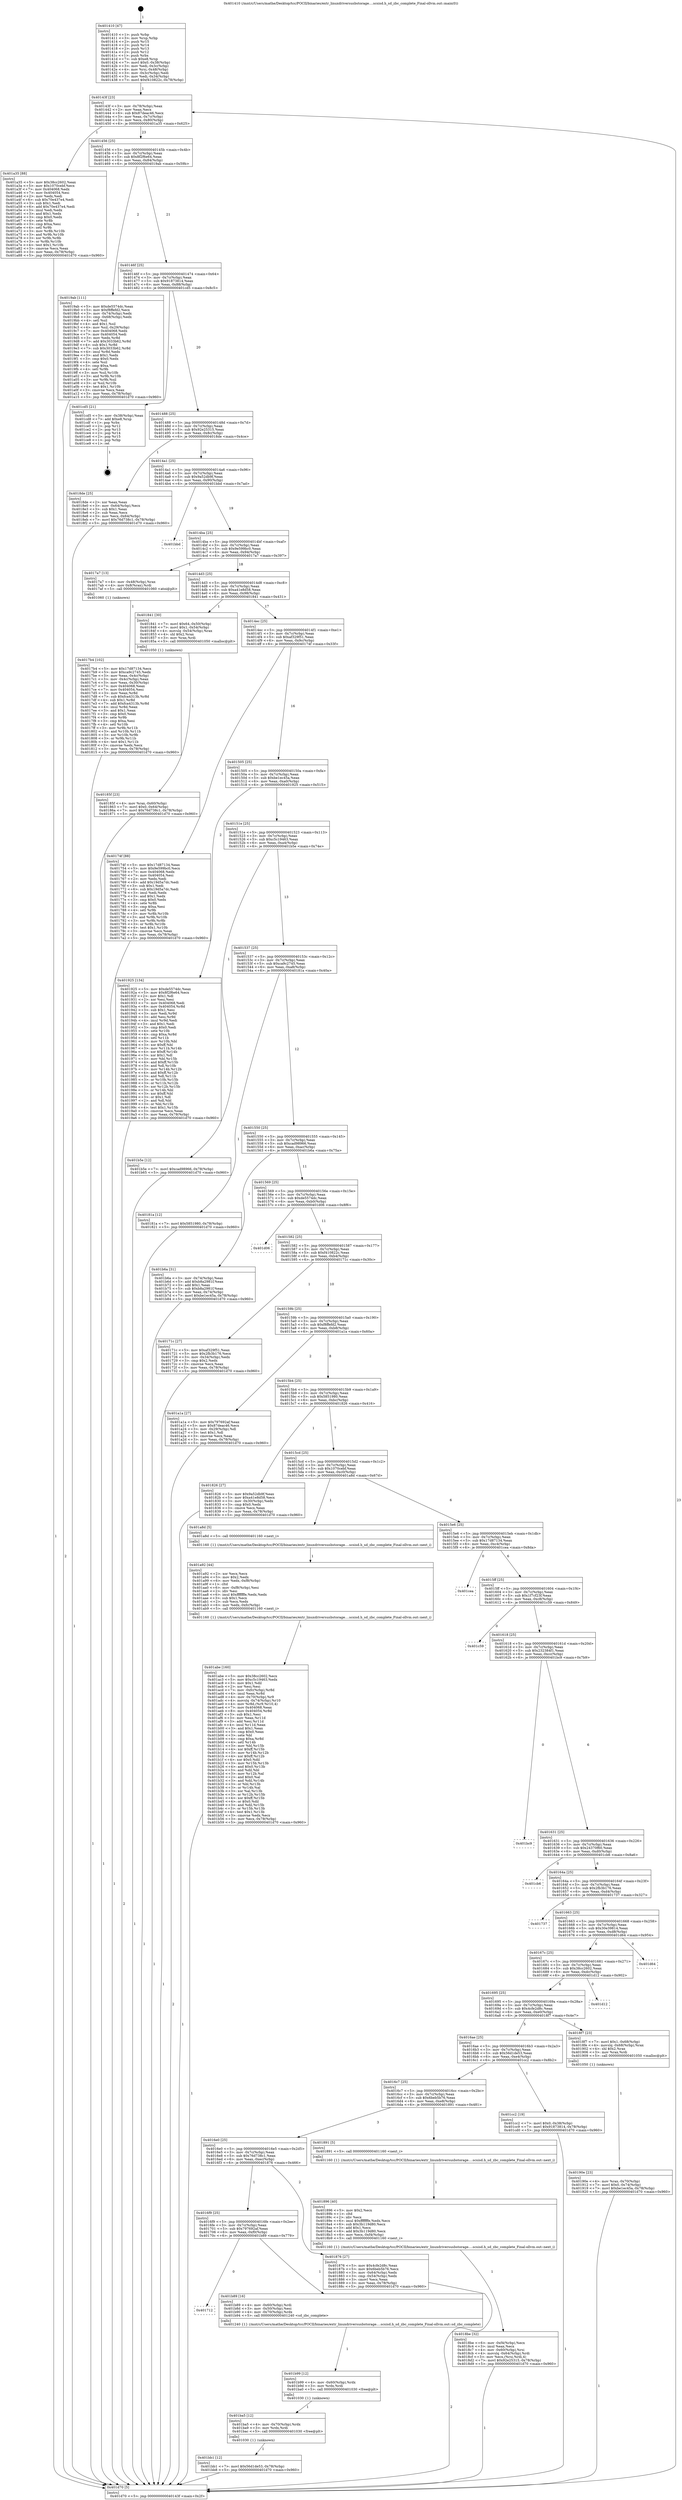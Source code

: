 digraph "0x401410" {
  label = "0x401410 (/mnt/c/Users/mathe/Desktop/tcc/POCII/binaries/extr_linuxdriversusbstorage....scsisd.h_sd_zbc_complete_Final-ollvm.out::main(0))"
  labelloc = "t"
  node[shape=record]

  Entry [label="",width=0.3,height=0.3,shape=circle,fillcolor=black,style=filled]
  "0x40143f" [label="{
     0x40143f [23]\l
     | [instrs]\l
     &nbsp;&nbsp;0x40143f \<+3\>: mov -0x78(%rbp),%eax\l
     &nbsp;&nbsp;0x401442 \<+2\>: mov %eax,%ecx\l
     &nbsp;&nbsp;0x401444 \<+6\>: sub $0x87deac46,%ecx\l
     &nbsp;&nbsp;0x40144a \<+3\>: mov %eax,-0x7c(%rbp)\l
     &nbsp;&nbsp;0x40144d \<+3\>: mov %ecx,-0x80(%rbp)\l
     &nbsp;&nbsp;0x401450 \<+6\>: je 0000000000401a35 \<main+0x625\>\l
  }"]
  "0x401a35" [label="{
     0x401a35 [88]\l
     | [instrs]\l
     &nbsp;&nbsp;0x401a35 \<+5\>: mov $0x38cc2602,%eax\l
     &nbsp;&nbsp;0x401a3a \<+5\>: mov $0x1070cebf,%ecx\l
     &nbsp;&nbsp;0x401a3f \<+7\>: mov 0x404068,%edx\l
     &nbsp;&nbsp;0x401a46 \<+7\>: mov 0x404054,%esi\l
     &nbsp;&nbsp;0x401a4d \<+2\>: mov %edx,%edi\l
     &nbsp;&nbsp;0x401a4f \<+6\>: sub $0x70e437e4,%edi\l
     &nbsp;&nbsp;0x401a55 \<+3\>: sub $0x1,%edi\l
     &nbsp;&nbsp;0x401a58 \<+6\>: add $0x70e437e4,%edi\l
     &nbsp;&nbsp;0x401a5e \<+3\>: imul %edi,%edx\l
     &nbsp;&nbsp;0x401a61 \<+3\>: and $0x1,%edx\l
     &nbsp;&nbsp;0x401a64 \<+3\>: cmp $0x0,%edx\l
     &nbsp;&nbsp;0x401a67 \<+4\>: sete %r8b\l
     &nbsp;&nbsp;0x401a6b \<+3\>: cmp $0xa,%esi\l
     &nbsp;&nbsp;0x401a6e \<+4\>: setl %r9b\l
     &nbsp;&nbsp;0x401a72 \<+3\>: mov %r8b,%r10b\l
     &nbsp;&nbsp;0x401a75 \<+3\>: and %r9b,%r10b\l
     &nbsp;&nbsp;0x401a78 \<+3\>: xor %r9b,%r8b\l
     &nbsp;&nbsp;0x401a7b \<+3\>: or %r8b,%r10b\l
     &nbsp;&nbsp;0x401a7e \<+4\>: test $0x1,%r10b\l
     &nbsp;&nbsp;0x401a82 \<+3\>: cmovne %ecx,%eax\l
     &nbsp;&nbsp;0x401a85 \<+3\>: mov %eax,-0x78(%rbp)\l
     &nbsp;&nbsp;0x401a88 \<+5\>: jmp 0000000000401d70 \<main+0x960\>\l
  }"]
  "0x401456" [label="{
     0x401456 [25]\l
     | [instrs]\l
     &nbsp;&nbsp;0x401456 \<+5\>: jmp 000000000040145b \<main+0x4b\>\l
     &nbsp;&nbsp;0x40145b \<+3\>: mov -0x7c(%rbp),%eax\l
     &nbsp;&nbsp;0x40145e \<+5\>: sub $0x8f2f6e64,%eax\l
     &nbsp;&nbsp;0x401463 \<+6\>: mov %eax,-0x84(%rbp)\l
     &nbsp;&nbsp;0x401469 \<+6\>: je 00000000004019ab \<main+0x59b\>\l
  }"]
  Exit [label="",width=0.3,height=0.3,shape=circle,fillcolor=black,style=filled,peripheries=2]
  "0x4019ab" [label="{
     0x4019ab [111]\l
     | [instrs]\l
     &nbsp;&nbsp;0x4019ab \<+5\>: mov $0xde5574dc,%eax\l
     &nbsp;&nbsp;0x4019b0 \<+5\>: mov $0xf8ffefd2,%ecx\l
     &nbsp;&nbsp;0x4019b5 \<+3\>: mov -0x74(%rbp),%edx\l
     &nbsp;&nbsp;0x4019b8 \<+3\>: cmp -0x68(%rbp),%edx\l
     &nbsp;&nbsp;0x4019bb \<+4\>: setl %sil\l
     &nbsp;&nbsp;0x4019bf \<+4\>: and $0x1,%sil\l
     &nbsp;&nbsp;0x4019c3 \<+4\>: mov %sil,-0x29(%rbp)\l
     &nbsp;&nbsp;0x4019c7 \<+7\>: mov 0x404068,%edx\l
     &nbsp;&nbsp;0x4019ce \<+7\>: mov 0x404054,%edi\l
     &nbsp;&nbsp;0x4019d5 \<+3\>: mov %edx,%r8d\l
     &nbsp;&nbsp;0x4019d8 \<+7\>: add $0x3033b62,%r8d\l
     &nbsp;&nbsp;0x4019df \<+4\>: sub $0x1,%r8d\l
     &nbsp;&nbsp;0x4019e3 \<+7\>: sub $0x3033b62,%r8d\l
     &nbsp;&nbsp;0x4019ea \<+4\>: imul %r8d,%edx\l
     &nbsp;&nbsp;0x4019ee \<+3\>: and $0x1,%edx\l
     &nbsp;&nbsp;0x4019f1 \<+3\>: cmp $0x0,%edx\l
     &nbsp;&nbsp;0x4019f4 \<+4\>: sete %sil\l
     &nbsp;&nbsp;0x4019f8 \<+3\>: cmp $0xa,%edi\l
     &nbsp;&nbsp;0x4019fb \<+4\>: setl %r9b\l
     &nbsp;&nbsp;0x4019ff \<+3\>: mov %sil,%r10b\l
     &nbsp;&nbsp;0x401a02 \<+3\>: and %r9b,%r10b\l
     &nbsp;&nbsp;0x401a05 \<+3\>: xor %r9b,%sil\l
     &nbsp;&nbsp;0x401a08 \<+3\>: or %sil,%r10b\l
     &nbsp;&nbsp;0x401a0b \<+4\>: test $0x1,%r10b\l
     &nbsp;&nbsp;0x401a0f \<+3\>: cmovne %ecx,%eax\l
     &nbsp;&nbsp;0x401a12 \<+3\>: mov %eax,-0x78(%rbp)\l
     &nbsp;&nbsp;0x401a15 \<+5\>: jmp 0000000000401d70 \<main+0x960\>\l
  }"]
  "0x40146f" [label="{
     0x40146f [25]\l
     | [instrs]\l
     &nbsp;&nbsp;0x40146f \<+5\>: jmp 0000000000401474 \<main+0x64\>\l
     &nbsp;&nbsp;0x401474 \<+3\>: mov -0x7c(%rbp),%eax\l
     &nbsp;&nbsp;0x401477 \<+5\>: sub $0x91873814,%eax\l
     &nbsp;&nbsp;0x40147c \<+6\>: mov %eax,-0x88(%rbp)\l
     &nbsp;&nbsp;0x401482 \<+6\>: je 0000000000401cd5 \<main+0x8c5\>\l
  }"]
  "0x401bb1" [label="{
     0x401bb1 [12]\l
     | [instrs]\l
     &nbsp;&nbsp;0x401bb1 \<+7\>: movl $0x56d1de53,-0x78(%rbp)\l
     &nbsp;&nbsp;0x401bb8 \<+5\>: jmp 0000000000401d70 \<main+0x960\>\l
  }"]
  "0x401cd5" [label="{
     0x401cd5 [21]\l
     | [instrs]\l
     &nbsp;&nbsp;0x401cd5 \<+3\>: mov -0x38(%rbp),%eax\l
     &nbsp;&nbsp;0x401cd8 \<+7\>: add $0xe8,%rsp\l
     &nbsp;&nbsp;0x401cdf \<+1\>: pop %rbx\l
     &nbsp;&nbsp;0x401ce0 \<+2\>: pop %r12\l
     &nbsp;&nbsp;0x401ce2 \<+2\>: pop %r13\l
     &nbsp;&nbsp;0x401ce4 \<+2\>: pop %r14\l
     &nbsp;&nbsp;0x401ce6 \<+2\>: pop %r15\l
     &nbsp;&nbsp;0x401ce8 \<+1\>: pop %rbp\l
     &nbsp;&nbsp;0x401ce9 \<+1\>: ret\l
  }"]
  "0x401488" [label="{
     0x401488 [25]\l
     | [instrs]\l
     &nbsp;&nbsp;0x401488 \<+5\>: jmp 000000000040148d \<main+0x7d\>\l
     &nbsp;&nbsp;0x40148d \<+3\>: mov -0x7c(%rbp),%eax\l
     &nbsp;&nbsp;0x401490 \<+5\>: sub $0x92e25315,%eax\l
     &nbsp;&nbsp;0x401495 \<+6\>: mov %eax,-0x8c(%rbp)\l
     &nbsp;&nbsp;0x40149b \<+6\>: je 00000000004018de \<main+0x4ce\>\l
  }"]
  "0x401ba5" [label="{
     0x401ba5 [12]\l
     | [instrs]\l
     &nbsp;&nbsp;0x401ba5 \<+4\>: mov -0x70(%rbp),%rdx\l
     &nbsp;&nbsp;0x401ba9 \<+3\>: mov %rdx,%rdi\l
     &nbsp;&nbsp;0x401bac \<+5\>: call 0000000000401030 \<free@plt\>\l
     | [calls]\l
     &nbsp;&nbsp;0x401030 \{1\} (unknown)\l
  }"]
  "0x4018de" [label="{
     0x4018de [25]\l
     | [instrs]\l
     &nbsp;&nbsp;0x4018de \<+2\>: xor %eax,%eax\l
     &nbsp;&nbsp;0x4018e0 \<+3\>: mov -0x64(%rbp),%ecx\l
     &nbsp;&nbsp;0x4018e3 \<+3\>: sub $0x1,%eax\l
     &nbsp;&nbsp;0x4018e6 \<+2\>: sub %eax,%ecx\l
     &nbsp;&nbsp;0x4018e8 \<+3\>: mov %ecx,-0x64(%rbp)\l
     &nbsp;&nbsp;0x4018eb \<+7\>: movl $0x76d738c1,-0x78(%rbp)\l
     &nbsp;&nbsp;0x4018f2 \<+5\>: jmp 0000000000401d70 \<main+0x960\>\l
  }"]
  "0x4014a1" [label="{
     0x4014a1 [25]\l
     | [instrs]\l
     &nbsp;&nbsp;0x4014a1 \<+5\>: jmp 00000000004014a6 \<main+0x96\>\l
     &nbsp;&nbsp;0x4014a6 \<+3\>: mov -0x7c(%rbp),%eax\l
     &nbsp;&nbsp;0x4014a9 \<+5\>: sub $0x9a52db9f,%eax\l
     &nbsp;&nbsp;0x4014ae \<+6\>: mov %eax,-0x90(%rbp)\l
     &nbsp;&nbsp;0x4014b4 \<+6\>: je 0000000000401bbd \<main+0x7ad\>\l
  }"]
  "0x401b99" [label="{
     0x401b99 [12]\l
     | [instrs]\l
     &nbsp;&nbsp;0x401b99 \<+4\>: mov -0x60(%rbp),%rdx\l
     &nbsp;&nbsp;0x401b9d \<+3\>: mov %rdx,%rdi\l
     &nbsp;&nbsp;0x401ba0 \<+5\>: call 0000000000401030 \<free@plt\>\l
     | [calls]\l
     &nbsp;&nbsp;0x401030 \{1\} (unknown)\l
  }"]
  "0x401bbd" [label="{
     0x401bbd\l
  }", style=dashed]
  "0x4014ba" [label="{
     0x4014ba [25]\l
     | [instrs]\l
     &nbsp;&nbsp;0x4014ba \<+5\>: jmp 00000000004014bf \<main+0xaf\>\l
     &nbsp;&nbsp;0x4014bf \<+3\>: mov -0x7c(%rbp),%eax\l
     &nbsp;&nbsp;0x4014c2 \<+5\>: sub $0x9e599bc0,%eax\l
     &nbsp;&nbsp;0x4014c7 \<+6\>: mov %eax,-0x94(%rbp)\l
     &nbsp;&nbsp;0x4014cd \<+6\>: je 00000000004017a7 \<main+0x397\>\l
  }"]
  "0x401712" [label="{
     0x401712\l
  }", style=dashed]
  "0x4017a7" [label="{
     0x4017a7 [13]\l
     | [instrs]\l
     &nbsp;&nbsp;0x4017a7 \<+4\>: mov -0x48(%rbp),%rax\l
     &nbsp;&nbsp;0x4017ab \<+4\>: mov 0x8(%rax),%rdi\l
     &nbsp;&nbsp;0x4017af \<+5\>: call 0000000000401060 \<atoi@plt\>\l
     | [calls]\l
     &nbsp;&nbsp;0x401060 \{1\} (unknown)\l
  }"]
  "0x4014d3" [label="{
     0x4014d3 [25]\l
     | [instrs]\l
     &nbsp;&nbsp;0x4014d3 \<+5\>: jmp 00000000004014d8 \<main+0xc8\>\l
     &nbsp;&nbsp;0x4014d8 \<+3\>: mov -0x7c(%rbp),%eax\l
     &nbsp;&nbsp;0x4014db \<+5\>: sub $0xa41e8d58,%eax\l
     &nbsp;&nbsp;0x4014e0 \<+6\>: mov %eax,-0x98(%rbp)\l
     &nbsp;&nbsp;0x4014e6 \<+6\>: je 0000000000401841 \<main+0x431\>\l
  }"]
  "0x401b89" [label="{
     0x401b89 [16]\l
     | [instrs]\l
     &nbsp;&nbsp;0x401b89 \<+4\>: mov -0x60(%rbp),%rdi\l
     &nbsp;&nbsp;0x401b8d \<+3\>: mov -0x50(%rbp),%esi\l
     &nbsp;&nbsp;0x401b90 \<+4\>: mov -0x70(%rbp),%rdx\l
     &nbsp;&nbsp;0x401b94 \<+5\>: call 0000000000401240 \<sd_zbc_complete\>\l
     | [calls]\l
     &nbsp;&nbsp;0x401240 \{1\} (/mnt/c/Users/mathe/Desktop/tcc/POCII/binaries/extr_linuxdriversusbstorage....scsisd.h_sd_zbc_complete_Final-ollvm.out::sd_zbc_complete)\l
  }"]
  "0x401841" [label="{
     0x401841 [30]\l
     | [instrs]\l
     &nbsp;&nbsp;0x401841 \<+7\>: movl $0x64,-0x50(%rbp)\l
     &nbsp;&nbsp;0x401848 \<+7\>: movl $0x1,-0x54(%rbp)\l
     &nbsp;&nbsp;0x40184f \<+4\>: movslq -0x54(%rbp),%rax\l
     &nbsp;&nbsp;0x401853 \<+4\>: shl $0x2,%rax\l
     &nbsp;&nbsp;0x401857 \<+3\>: mov %rax,%rdi\l
     &nbsp;&nbsp;0x40185a \<+5\>: call 0000000000401050 \<malloc@plt\>\l
     | [calls]\l
     &nbsp;&nbsp;0x401050 \{1\} (unknown)\l
  }"]
  "0x4014ec" [label="{
     0x4014ec [25]\l
     | [instrs]\l
     &nbsp;&nbsp;0x4014ec \<+5\>: jmp 00000000004014f1 \<main+0xe1\>\l
     &nbsp;&nbsp;0x4014f1 \<+3\>: mov -0x7c(%rbp),%eax\l
     &nbsp;&nbsp;0x4014f4 \<+5\>: sub $0xaf329f51,%eax\l
     &nbsp;&nbsp;0x4014f9 \<+6\>: mov %eax,-0x9c(%rbp)\l
     &nbsp;&nbsp;0x4014ff \<+6\>: je 000000000040174f \<main+0x33f\>\l
  }"]
  "0x401abe" [label="{
     0x401abe [160]\l
     | [instrs]\l
     &nbsp;&nbsp;0x401abe \<+5\>: mov $0x38cc2602,%ecx\l
     &nbsp;&nbsp;0x401ac3 \<+5\>: mov $0xc5c19463,%edx\l
     &nbsp;&nbsp;0x401ac8 \<+3\>: mov $0x1,%dil\l
     &nbsp;&nbsp;0x401acb \<+2\>: xor %esi,%esi\l
     &nbsp;&nbsp;0x401acd \<+7\>: mov -0xfc(%rbp),%r8d\l
     &nbsp;&nbsp;0x401ad4 \<+4\>: imul %eax,%r8d\l
     &nbsp;&nbsp;0x401ad8 \<+4\>: mov -0x70(%rbp),%r9\l
     &nbsp;&nbsp;0x401adc \<+4\>: movslq -0x74(%rbp),%r10\l
     &nbsp;&nbsp;0x401ae0 \<+4\>: mov %r8d,(%r9,%r10,4)\l
     &nbsp;&nbsp;0x401ae4 \<+7\>: mov 0x404068,%eax\l
     &nbsp;&nbsp;0x401aeb \<+8\>: mov 0x404054,%r8d\l
     &nbsp;&nbsp;0x401af3 \<+3\>: sub $0x1,%esi\l
     &nbsp;&nbsp;0x401af6 \<+3\>: mov %eax,%r11d\l
     &nbsp;&nbsp;0x401af9 \<+3\>: add %esi,%r11d\l
     &nbsp;&nbsp;0x401afc \<+4\>: imul %r11d,%eax\l
     &nbsp;&nbsp;0x401b00 \<+3\>: and $0x1,%eax\l
     &nbsp;&nbsp;0x401b03 \<+3\>: cmp $0x0,%eax\l
     &nbsp;&nbsp;0x401b06 \<+3\>: sete %bl\l
     &nbsp;&nbsp;0x401b09 \<+4\>: cmp $0xa,%r8d\l
     &nbsp;&nbsp;0x401b0d \<+4\>: setl %r14b\l
     &nbsp;&nbsp;0x401b11 \<+3\>: mov %bl,%r15b\l
     &nbsp;&nbsp;0x401b14 \<+4\>: xor $0xff,%r15b\l
     &nbsp;&nbsp;0x401b18 \<+3\>: mov %r14b,%r12b\l
     &nbsp;&nbsp;0x401b1b \<+4\>: xor $0xff,%r12b\l
     &nbsp;&nbsp;0x401b1f \<+4\>: xor $0x0,%dil\l
     &nbsp;&nbsp;0x401b23 \<+3\>: mov %r15b,%r13b\l
     &nbsp;&nbsp;0x401b26 \<+4\>: and $0x0,%r13b\l
     &nbsp;&nbsp;0x401b2a \<+3\>: and %dil,%bl\l
     &nbsp;&nbsp;0x401b2d \<+3\>: mov %r12b,%al\l
     &nbsp;&nbsp;0x401b30 \<+2\>: and $0x0,%al\l
     &nbsp;&nbsp;0x401b32 \<+3\>: and %dil,%r14b\l
     &nbsp;&nbsp;0x401b35 \<+3\>: or %bl,%r13b\l
     &nbsp;&nbsp;0x401b38 \<+3\>: or %r14b,%al\l
     &nbsp;&nbsp;0x401b3b \<+3\>: xor %al,%r13b\l
     &nbsp;&nbsp;0x401b3e \<+3\>: or %r12b,%r15b\l
     &nbsp;&nbsp;0x401b41 \<+4\>: xor $0xff,%r15b\l
     &nbsp;&nbsp;0x401b45 \<+4\>: or $0x0,%dil\l
     &nbsp;&nbsp;0x401b49 \<+3\>: and %dil,%r15b\l
     &nbsp;&nbsp;0x401b4c \<+3\>: or %r15b,%r13b\l
     &nbsp;&nbsp;0x401b4f \<+4\>: test $0x1,%r13b\l
     &nbsp;&nbsp;0x401b53 \<+3\>: cmovne %edx,%ecx\l
     &nbsp;&nbsp;0x401b56 \<+3\>: mov %ecx,-0x78(%rbp)\l
     &nbsp;&nbsp;0x401b59 \<+5\>: jmp 0000000000401d70 \<main+0x960\>\l
  }"]
  "0x40174f" [label="{
     0x40174f [88]\l
     | [instrs]\l
     &nbsp;&nbsp;0x40174f \<+5\>: mov $0x17d87134,%eax\l
     &nbsp;&nbsp;0x401754 \<+5\>: mov $0x9e599bc0,%ecx\l
     &nbsp;&nbsp;0x401759 \<+7\>: mov 0x404068,%edx\l
     &nbsp;&nbsp;0x401760 \<+7\>: mov 0x404054,%esi\l
     &nbsp;&nbsp;0x401767 \<+2\>: mov %edx,%edi\l
     &nbsp;&nbsp;0x401769 \<+6\>: add $0x19d5a7dc,%edi\l
     &nbsp;&nbsp;0x40176f \<+3\>: sub $0x1,%edi\l
     &nbsp;&nbsp;0x401772 \<+6\>: sub $0x19d5a7dc,%edi\l
     &nbsp;&nbsp;0x401778 \<+3\>: imul %edi,%edx\l
     &nbsp;&nbsp;0x40177b \<+3\>: and $0x1,%edx\l
     &nbsp;&nbsp;0x40177e \<+3\>: cmp $0x0,%edx\l
     &nbsp;&nbsp;0x401781 \<+4\>: sete %r8b\l
     &nbsp;&nbsp;0x401785 \<+3\>: cmp $0xa,%esi\l
     &nbsp;&nbsp;0x401788 \<+4\>: setl %r9b\l
     &nbsp;&nbsp;0x40178c \<+3\>: mov %r8b,%r10b\l
     &nbsp;&nbsp;0x40178f \<+3\>: and %r9b,%r10b\l
     &nbsp;&nbsp;0x401792 \<+3\>: xor %r9b,%r8b\l
     &nbsp;&nbsp;0x401795 \<+3\>: or %r8b,%r10b\l
     &nbsp;&nbsp;0x401798 \<+4\>: test $0x1,%r10b\l
     &nbsp;&nbsp;0x40179c \<+3\>: cmovne %ecx,%eax\l
     &nbsp;&nbsp;0x40179f \<+3\>: mov %eax,-0x78(%rbp)\l
     &nbsp;&nbsp;0x4017a2 \<+5\>: jmp 0000000000401d70 \<main+0x960\>\l
  }"]
  "0x401505" [label="{
     0x401505 [25]\l
     | [instrs]\l
     &nbsp;&nbsp;0x401505 \<+5\>: jmp 000000000040150a \<main+0xfa\>\l
     &nbsp;&nbsp;0x40150a \<+3\>: mov -0x7c(%rbp),%eax\l
     &nbsp;&nbsp;0x40150d \<+5\>: sub $0xbe1ec45a,%eax\l
     &nbsp;&nbsp;0x401512 \<+6\>: mov %eax,-0xa0(%rbp)\l
     &nbsp;&nbsp;0x401518 \<+6\>: je 0000000000401925 \<main+0x515\>\l
  }"]
  "0x401a92" [label="{
     0x401a92 [44]\l
     | [instrs]\l
     &nbsp;&nbsp;0x401a92 \<+2\>: xor %ecx,%ecx\l
     &nbsp;&nbsp;0x401a94 \<+5\>: mov $0x2,%edx\l
     &nbsp;&nbsp;0x401a99 \<+6\>: mov %edx,-0xf8(%rbp)\l
     &nbsp;&nbsp;0x401a9f \<+1\>: cltd\l
     &nbsp;&nbsp;0x401aa0 \<+6\>: mov -0xf8(%rbp),%esi\l
     &nbsp;&nbsp;0x401aa6 \<+2\>: idiv %esi\l
     &nbsp;&nbsp;0x401aa8 \<+6\>: imul $0xfffffffe,%edx,%edx\l
     &nbsp;&nbsp;0x401aae \<+3\>: sub $0x1,%ecx\l
     &nbsp;&nbsp;0x401ab1 \<+2\>: sub %ecx,%edx\l
     &nbsp;&nbsp;0x401ab3 \<+6\>: mov %edx,-0xfc(%rbp)\l
     &nbsp;&nbsp;0x401ab9 \<+5\>: call 0000000000401160 \<next_i\>\l
     | [calls]\l
     &nbsp;&nbsp;0x401160 \{1\} (/mnt/c/Users/mathe/Desktop/tcc/POCII/binaries/extr_linuxdriversusbstorage....scsisd.h_sd_zbc_complete_Final-ollvm.out::next_i)\l
  }"]
  "0x401925" [label="{
     0x401925 [134]\l
     | [instrs]\l
     &nbsp;&nbsp;0x401925 \<+5\>: mov $0xde5574dc,%eax\l
     &nbsp;&nbsp;0x40192a \<+5\>: mov $0x8f2f6e64,%ecx\l
     &nbsp;&nbsp;0x40192f \<+2\>: mov $0x1,%dl\l
     &nbsp;&nbsp;0x401931 \<+2\>: xor %esi,%esi\l
     &nbsp;&nbsp;0x401933 \<+7\>: mov 0x404068,%edi\l
     &nbsp;&nbsp;0x40193a \<+8\>: mov 0x404054,%r8d\l
     &nbsp;&nbsp;0x401942 \<+3\>: sub $0x1,%esi\l
     &nbsp;&nbsp;0x401945 \<+3\>: mov %edi,%r9d\l
     &nbsp;&nbsp;0x401948 \<+3\>: add %esi,%r9d\l
     &nbsp;&nbsp;0x40194b \<+4\>: imul %r9d,%edi\l
     &nbsp;&nbsp;0x40194f \<+3\>: and $0x1,%edi\l
     &nbsp;&nbsp;0x401952 \<+3\>: cmp $0x0,%edi\l
     &nbsp;&nbsp;0x401955 \<+4\>: sete %r10b\l
     &nbsp;&nbsp;0x401959 \<+4\>: cmp $0xa,%r8d\l
     &nbsp;&nbsp;0x40195d \<+4\>: setl %r11b\l
     &nbsp;&nbsp;0x401961 \<+3\>: mov %r10b,%bl\l
     &nbsp;&nbsp;0x401964 \<+3\>: xor $0xff,%bl\l
     &nbsp;&nbsp;0x401967 \<+3\>: mov %r11b,%r14b\l
     &nbsp;&nbsp;0x40196a \<+4\>: xor $0xff,%r14b\l
     &nbsp;&nbsp;0x40196e \<+3\>: xor $0x1,%dl\l
     &nbsp;&nbsp;0x401971 \<+3\>: mov %bl,%r15b\l
     &nbsp;&nbsp;0x401974 \<+4\>: and $0xff,%r15b\l
     &nbsp;&nbsp;0x401978 \<+3\>: and %dl,%r10b\l
     &nbsp;&nbsp;0x40197b \<+3\>: mov %r14b,%r12b\l
     &nbsp;&nbsp;0x40197e \<+4\>: and $0xff,%r12b\l
     &nbsp;&nbsp;0x401982 \<+3\>: and %dl,%r11b\l
     &nbsp;&nbsp;0x401985 \<+3\>: or %r10b,%r15b\l
     &nbsp;&nbsp;0x401988 \<+3\>: or %r11b,%r12b\l
     &nbsp;&nbsp;0x40198b \<+3\>: xor %r12b,%r15b\l
     &nbsp;&nbsp;0x40198e \<+3\>: or %r14b,%bl\l
     &nbsp;&nbsp;0x401991 \<+3\>: xor $0xff,%bl\l
     &nbsp;&nbsp;0x401994 \<+3\>: or $0x1,%dl\l
     &nbsp;&nbsp;0x401997 \<+2\>: and %dl,%bl\l
     &nbsp;&nbsp;0x401999 \<+3\>: or %bl,%r15b\l
     &nbsp;&nbsp;0x40199c \<+4\>: test $0x1,%r15b\l
     &nbsp;&nbsp;0x4019a0 \<+3\>: cmovne %ecx,%eax\l
     &nbsp;&nbsp;0x4019a3 \<+3\>: mov %eax,-0x78(%rbp)\l
     &nbsp;&nbsp;0x4019a6 \<+5\>: jmp 0000000000401d70 \<main+0x960\>\l
  }"]
  "0x40151e" [label="{
     0x40151e [25]\l
     | [instrs]\l
     &nbsp;&nbsp;0x40151e \<+5\>: jmp 0000000000401523 \<main+0x113\>\l
     &nbsp;&nbsp;0x401523 \<+3\>: mov -0x7c(%rbp),%eax\l
     &nbsp;&nbsp;0x401526 \<+5\>: sub $0xc5c19463,%eax\l
     &nbsp;&nbsp;0x40152b \<+6\>: mov %eax,-0xa4(%rbp)\l
     &nbsp;&nbsp;0x401531 \<+6\>: je 0000000000401b5e \<main+0x74e\>\l
  }"]
  "0x40190e" [label="{
     0x40190e [23]\l
     | [instrs]\l
     &nbsp;&nbsp;0x40190e \<+4\>: mov %rax,-0x70(%rbp)\l
     &nbsp;&nbsp;0x401912 \<+7\>: movl $0x0,-0x74(%rbp)\l
     &nbsp;&nbsp;0x401919 \<+7\>: movl $0xbe1ec45a,-0x78(%rbp)\l
     &nbsp;&nbsp;0x401920 \<+5\>: jmp 0000000000401d70 \<main+0x960\>\l
  }"]
  "0x401b5e" [label="{
     0x401b5e [12]\l
     | [instrs]\l
     &nbsp;&nbsp;0x401b5e \<+7\>: movl $0xcad98966,-0x78(%rbp)\l
     &nbsp;&nbsp;0x401b65 \<+5\>: jmp 0000000000401d70 \<main+0x960\>\l
  }"]
  "0x401537" [label="{
     0x401537 [25]\l
     | [instrs]\l
     &nbsp;&nbsp;0x401537 \<+5\>: jmp 000000000040153c \<main+0x12c\>\l
     &nbsp;&nbsp;0x40153c \<+3\>: mov -0x7c(%rbp),%eax\l
     &nbsp;&nbsp;0x40153f \<+5\>: sub $0xca9c2745,%eax\l
     &nbsp;&nbsp;0x401544 \<+6\>: mov %eax,-0xa8(%rbp)\l
     &nbsp;&nbsp;0x40154a \<+6\>: je 000000000040181a \<main+0x40a\>\l
  }"]
  "0x4018be" [label="{
     0x4018be [32]\l
     | [instrs]\l
     &nbsp;&nbsp;0x4018be \<+6\>: mov -0xf4(%rbp),%ecx\l
     &nbsp;&nbsp;0x4018c4 \<+3\>: imul %eax,%ecx\l
     &nbsp;&nbsp;0x4018c7 \<+4\>: mov -0x60(%rbp),%rsi\l
     &nbsp;&nbsp;0x4018cb \<+4\>: movslq -0x64(%rbp),%rdi\l
     &nbsp;&nbsp;0x4018cf \<+3\>: mov %ecx,(%rsi,%rdi,4)\l
     &nbsp;&nbsp;0x4018d2 \<+7\>: movl $0x92e25315,-0x78(%rbp)\l
     &nbsp;&nbsp;0x4018d9 \<+5\>: jmp 0000000000401d70 \<main+0x960\>\l
  }"]
  "0x40181a" [label="{
     0x40181a [12]\l
     | [instrs]\l
     &nbsp;&nbsp;0x40181a \<+7\>: movl $0x5851980,-0x78(%rbp)\l
     &nbsp;&nbsp;0x401821 \<+5\>: jmp 0000000000401d70 \<main+0x960\>\l
  }"]
  "0x401550" [label="{
     0x401550 [25]\l
     | [instrs]\l
     &nbsp;&nbsp;0x401550 \<+5\>: jmp 0000000000401555 \<main+0x145\>\l
     &nbsp;&nbsp;0x401555 \<+3\>: mov -0x7c(%rbp),%eax\l
     &nbsp;&nbsp;0x401558 \<+5\>: sub $0xcad98966,%eax\l
     &nbsp;&nbsp;0x40155d \<+6\>: mov %eax,-0xac(%rbp)\l
     &nbsp;&nbsp;0x401563 \<+6\>: je 0000000000401b6a \<main+0x75a\>\l
  }"]
  "0x401896" [label="{
     0x401896 [40]\l
     | [instrs]\l
     &nbsp;&nbsp;0x401896 \<+5\>: mov $0x2,%ecx\l
     &nbsp;&nbsp;0x40189b \<+1\>: cltd\l
     &nbsp;&nbsp;0x40189c \<+2\>: idiv %ecx\l
     &nbsp;&nbsp;0x40189e \<+6\>: imul $0xfffffffe,%edx,%ecx\l
     &nbsp;&nbsp;0x4018a4 \<+6\>: sub $0x3b119d80,%ecx\l
     &nbsp;&nbsp;0x4018aa \<+3\>: add $0x1,%ecx\l
     &nbsp;&nbsp;0x4018ad \<+6\>: add $0x3b119d80,%ecx\l
     &nbsp;&nbsp;0x4018b3 \<+6\>: mov %ecx,-0xf4(%rbp)\l
     &nbsp;&nbsp;0x4018b9 \<+5\>: call 0000000000401160 \<next_i\>\l
     | [calls]\l
     &nbsp;&nbsp;0x401160 \{1\} (/mnt/c/Users/mathe/Desktop/tcc/POCII/binaries/extr_linuxdriversusbstorage....scsisd.h_sd_zbc_complete_Final-ollvm.out::next_i)\l
  }"]
  "0x401b6a" [label="{
     0x401b6a [31]\l
     | [instrs]\l
     &nbsp;&nbsp;0x401b6a \<+3\>: mov -0x74(%rbp),%eax\l
     &nbsp;&nbsp;0x401b6d \<+5\>: add $0xb8a2981f,%eax\l
     &nbsp;&nbsp;0x401b72 \<+3\>: add $0x1,%eax\l
     &nbsp;&nbsp;0x401b75 \<+5\>: sub $0xb8a2981f,%eax\l
     &nbsp;&nbsp;0x401b7a \<+3\>: mov %eax,-0x74(%rbp)\l
     &nbsp;&nbsp;0x401b7d \<+7\>: movl $0xbe1ec45a,-0x78(%rbp)\l
     &nbsp;&nbsp;0x401b84 \<+5\>: jmp 0000000000401d70 \<main+0x960\>\l
  }"]
  "0x401569" [label="{
     0x401569 [25]\l
     | [instrs]\l
     &nbsp;&nbsp;0x401569 \<+5\>: jmp 000000000040156e \<main+0x15e\>\l
     &nbsp;&nbsp;0x40156e \<+3\>: mov -0x7c(%rbp),%eax\l
     &nbsp;&nbsp;0x401571 \<+5\>: sub $0xde5574dc,%eax\l
     &nbsp;&nbsp;0x401576 \<+6\>: mov %eax,-0xb0(%rbp)\l
     &nbsp;&nbsp;0x40157c \<+6\>: je 0000000000401d06 \<main+0x8f6\>\l
  }"]
  "0x4016f9" [label="{
     0x4016f9 [25]\l
     | [instrs]\l
     &nbsp;&nbsp;0x4016f9 \<+5\>: jmp 00000000004016fe \<main+0x2ee\>\l
     &nbsp;&nbsp;0x4016fe \<+3\>: mov -0x7c(%rbp),%eax\l
     &nbsp;&nbsp;0x401701 \<+5\>: sub $0x797692af,%eax\l
     &nbsp;&nbsp;0x401706 \<+6\>: mov %eax,-0xf0(%rbp)\l
     &nbsp;&nbsp;0x40170c \<+6\>: je 0000000000401b89 \<main+0x779\>\l
  }"]
  "0x401d06" [label="{
     0x401d06\l
  }", style=dashed]
  "0x401582" [label="{
     0x401582 [25]\l
     | [instrs]\l
     &nbsp;&nbsp;0x401582 \<+5\>: jmp 0000000000401587 \<main+0x177\>\l
     &nbsp;&nbsp;0x401587 \<+3\>: mov -0x7c(%rbp),%eax\l
     &nbsp;&nbsp;0x40158a \<+5\>: sub $0xf410822c,%eax\l
     &nbsp;&nbsp;0x40158f \<+6\>: mov %eax,-0xb4(%rbp)\l
     &nbsp;&nbsp;0x401595 \<+6\>: je 000000000040171c \<main+0x30c\>\l
  }"]
  "0x401876" [label="{
     0x401876 [27]\l
     | [instrs]\l
     &nbsp;&nbsp;0x401876 \<+5\>: mov $0x4cfe2d8c,%eax\l
     &nbsp;&nbsp;0x40187b \<+5\>: mov $0x6beb5b76,%ecx\l
     &nbsp;&nbsp;0x401880 \<+3\>: mov -0x64(%rbp),%edx\l
     &nbsp;&nbsp;0x401883 \<+3\>: cmp -0x54(%rbp),%edx\l
     &nbsp;&nbsp;0x401886 \<+3\>: cmovl %ecx,%eax\l
     &nbsp;&nbsp;0x401889 \<+3\>: mov %eax,-0x78(%rbp)\l
     &nbsp;&nbsp;0x40188c \<+5\>: jmp 0000000000401d70 \<main+0x960\>\l
  }"]
  "0x40171c" [label="{
     0x40171c [27]\l
     | [instrs]\l
     &nbsp;&nbsp;0x40171c \<+5\>: mov $0xaf329f51,%eax\l
     &nbsp;&nbsp;0x401721 \<+5\>: mov $0x2fb3b176,%ecx\l
     &nbsp;&nbsp;0x401726 \<+3\>: mov -0x34(%rbp),%edx\l
     &nbsp;&nbsp;0x401729 \<+3\>: cmp $0x2,%edx\l
     &nbsp;&nbsp;0x40172c \<+3\>: cmovne %ecx,%eax\l
     &nbsp;&nbsp;0x40172f \<+3\>: mov %eax,-0x78(%rbp)\l
     &nbsp;&nbsp;0x401732 \<+5\>: jmp 0000000000401d70 \<main+0x960\>\l
  }"]
  "0x40159b" [label="{
     0x40159b [25]\l
     | [instrs]\l
     &nbsp;&nbsp;0x40159b \<+5\>: jmp 00000000004015a0 \<main+0x190\>\l
     &nbsp;&nbsp;0x4015a0 \<+3\>: mov -0x7c(%rbp),%eax\l
     &nbsp;&nbsp;0x4015a3 \<+5\>: sub $0xf8ffefd2,%eax\l
     &nbsp;&nbsp;0x4015a8 \<+6\>: mov %eax,-0xb8(%rbp)\l
     &nbsp;&nbsp;0x4015ae \<+6\>: je 0000000000401a1a \<main+0x60a\>\l
  }"]
  "0x401d70" [label="{
     0x401d70 [5]\l
     | [instrs]\l
     &nbsp;&nbsp;0x401d70 \<+5\>: jmp 000000000040143f \<main+0x2f\>\l
  }"]
  "0x401410" [label="{
     0x401410 [47]\l
     | [instrs]\l
     &nbsp;&nbsp;0x401410 \<+1\>: push %rbp\l
     &nbsp;&nbsp;0x401411 \<+3\>: mov %rsp,%rbp\l
     &nbsp;&nbsp;0x401414 \<+2\>: push %r15\l
     &nbsp;&nbsp;0x401416 \<+2\>: push %r14\l
     &nbsp;&nbsp;0x401418 \<+2\>: push %r13\l
     &nbsp;&nbsp;0x40141a \<+2\>: push %r12\l
     &nbsp;&nbsp;0x40141c \<+1\>: push %rbx\l
     &nbsp;&nbsp;0x40141d \<+7\>: sub $0xe8,%rsp\l
     &nbsp;&nbsp;0x401424 \<+7\>: movl $0x0,-0x38(%rbp)\l
     &nbsp;&nbsp;0x40142b \<+3\>: mov %edi,-0x3c(%rbp)\l
     &nbsp;&nbsp;0x40142e \<+4\>: mov %rsi,-0x48(%rbp)\l
     &nbsp;&nbsp;0x401432 \<+3\>: mov -0x3c(%rbp),%edi\l
     &nbsp;&nbsp;0x401435 \<+3\>: mov %edi,-0x34(%rbp)\l
     &nbsp;&nbsp;0x401438 \<+7\>: movl $0xf410822c,-0x78(%rbp)\l
  }"]
  "0x4017b4" [label="{
     0x4017b4 [102]\l
     | [instrs]\l
     &nbsp;&nbsp;0x4017b4 \<+5\>: mov $0x17d87134,%ecx\l
     &nbsp;&nbsp;0x4017b9 \<+5\>: mov $0xca9c2745,%edx\l
     &nbsp;&nbsp;0x4017be \<+3\>: mov %eax,-0x4c(%rbp)\l
     &nbsp;&nbsp;0x4017c1 \<+3\>: mov -0x4c(%rbp),%eax\l
     &nbsp;&nbsp;0x4017c4 \<+3\>: mov %eax,-0x30(%rbp)\l
     &nbsp;&nbsp;0x4017c7 \<+7\>: mov 0x404068,%eax\l
     &nbsp;&nbsp;0x4017ce \<+7\>: mov 0x404054,%esi\l
     &nbsp;&nbsp;0x4017d5 \<+3\>: mov %eax,%r8d\l
     &nbsp;&nbsp;0x4017d8 \<+7\>: sub $0xfca4313b,%r8d\l
     &nbsp;&nbsp;0x4017df \<+4\>: sub $0x1,%r8d\l
     &nbsp;&nbsp;0x4017e3 \<+7\>: add $0xfca4313b,%r8d\l
     &nbsp;&nbsp;0x4017ea \<+4\>: imul %r8d,%eax\l
     &nbsp;&nbsp;0x4017ee \<+3\>: and $0x1,%eax\l
     &nbsp;&nbsp;0x4017f1 \<+3\>: cmp $0x0,%eax\l
     &nbsp;&nbsp;0x4017f4 \<+4\>: sete %r9b\l
     &nbsp;&nbsp;0x4017f8 \<+3\>: cmp $0xa,%esi\l
     &nbsp;&nbsp;0x4017fb \<+4\>: setl %r10b\l
     &nbsp;&nbsp;0x4017ff \<+3\>: mov %r9b,%r11b\l
     &nbsp;&nbsp;0x401802 \<+3\>: and %r10b,%r11b\l
     &nbsp;&nbsp;0x401805 \<+3\>: xor %r10b,%r9b\l
     &nbsp;&nbsp;0x401808 \<+3\>: or %r9b,%r11b\l
     &nbsp;&nbsp;0x40180b \<+4\>: test $0x1,%r11b\l
     &nbsp;&nbsp;0x40180f \<+3\>: cmovne %edx,%ecx\l
     &nbsp;&nbsp;0x401812 \<+3\>: mov %ecx,-0x78(%rbp)\l
     &nbsp;&nbsp;0x401815 \<+5\>: jmp 0000000000401d70 \<main+0x960\>\l
  }"]
  "0x4016e0" [label="{
     0x4016e0 [25]\l
     | [instrs]\l
     &nbsp;&nbsp;0x4016e0 \<+5\>: jmp 00000000004016e5 \<main+0x2d5\>\l
     &nbsp;&nbsp;0x4016e5 \<+3\>: mov -0x7c(%rbp),%eax\l
     &nbsp;&nbsp;0x4016e8 \<+5\>: sub $0x76d738c1,%eax\l
     &nbsp;&nbsp;0x4016ed \<+6\>: mov %eax,-0xec(%rbp)\l
     &nbsp;&nbsp;0x4016f3 \<+6\>: je 0000000000401876 \<main+0x466\>\l
  }"]
  "0x401a1a" [label="{
     0x401a1a [27]\l
     | [instrs]\l
     &nbsp;&nbsp;0x401a1a \<+5\>: mov $0x797692af,%eax\l
     &nbsp;&nbsp;0x401a1f \<+5\>: mov $0x87deac46,%ecx\l
     &nbsp;&nbsp;0x401a24 \<+3\>: mov -0x29(%rbp),%dl\l
     &nbsp;&nbsp;0x401a27 \<+3\>: test $0x1,%dl\l
     &nbsp;&nbsp;0x401a2a \<+3\>: cmovne %ecx,%eax\l
     &nbsp;&nbsp;0x401a2d \<+3\>: mov %eax,-0x78(%rbp)\l
     &nbsp;&nbsp;0x401a30 \<+5\>: jmp 0000000000401d70 \<main+0x960\>\l
  }"]
  "0x4015b4" [label="{
     0x4015b4 [25]\l
     | [instrs]\l
     &nbsp;&nbsp;0x4015b4 \<+5\>: jmp 00000000004015b9 \<main+0x1a9\>\l
     &nbsp;&nbsp;0x4015b9 \<+3\>: mov -0x7c(%rbp),%eax\l
     &nbsp;&nbsp;0x4015bc \<+5\>: sub $0x5851980,%eax\l
     &nbsp;&nbsp;0x4015c1 \<+6\>: mov %eax,-0xbc(%rbp)\l
     &nbsp;&nbsp;0x4015c7 \<+6\>: je 0000000000401826 \<main+0x416\>\l
  }"]
  "0x401891" [label="{
     0x401891 [5]\l
     | [instrs]\l
     &nbsp;&nbsp;0x401891 \<+5\>: call 0000000000401160 \<next_i\>\l
     | [calls]\l
     &nbsp;&nbsp;0x401160 \{1\} (/mnt/c/Users/mathe/Desktop/tcc/POCII/binaries/extr_linuxdriversusbstorage....scsisd.h_sd_zbc_complete_Final-ollvm.out::next_i)\l
  }"]
  "0x401826" [label="{
     0x401826 [27]\l
     | [instrs]\l
     &nbsp;&nbsp;0x401826 \<+5\>: mov $0x9a52db9f,%eax\l
     &nbsp;&nbsp;0x40182b \<+5\>: mov $0xa41e8d58,%ecx\l
     &nbsp;&nbsp;0x401830 \<+3\>: mov -0x30(%rbp),%edx\l
     &nbsp;&nbsp;0x401833 \<+3\>: cmp $0x0,%edx\l
     &nbsp;&nbsp;0x401836 \<+3\>: cmove %ecx,%eax\l
     &nbsp;&nbsp;0x401839 \<+3\>: mov %eax,-0x78(%rbp)\l
     &nbsp;&nbsp;0x40183c \<+5\>: jmp 0000000000401d70 \<main+0x960\>\l
  }"]
  "0x4015cd" [label="{
     0x4015cd [25]\l
     | [instrs]\l
     &nbsp;&nbsp;0x4015cd \<+5\>: jmp 00000000004015d2 \<main+0x1c2\>\l
     &nbsp;&nbsp;0x4015d2 \<+3\>: mov -0x7c(%rbp),%eax\l
     &nbsp;&nbsp;0x4015d5 \<+5\>: sub $0x1070cebf,%eax\l
     &nbsp;&nbsp;0x4015da \<+6\>: mov %eax,-0xc0(%rbp)\l
     &nbsp;&nbsp;0x4015e0 \<+6\>: je 0000000000401a8d \<main+0x67d\>\l
  }"]
  "0x40185f" [label="{
     0x40185f [23]\l
     | [instrs]\l
     &nbsp;&nbsp;0x40185f \<+4\>: mov %rax,-0x60(%rbp)\l
     &nbsp;&nbsp;0x401863 \<+7\>: movl $0x0,-0x64(%rbp)\l
     &nbsp;&nbsp;0x40186a \<+7\>: movl $0x76d738c1,-0x78(%rbp)\l
     &nbsp;&nbsp;0x401871 \<+5\>: jmp 0000000000401d70 \<main+0x960\>\l
  }"]
  "0x4016c7" [label="{
     0x4016c7 [25]\l
     | [instrs]\l
     &nbsp;&nbsp;0x4016c7 \<+5\>: jmp 00000000004016cc \<main+0x2bc\>\l
     &nbsp;&nbsp;0x4016cc \<+3\>: mov -0x7c(%rbp),%eax\l
     &nbsp;&nbsp;0x4016cf \<+5\>: sub $0x6beb5b76,%eax\l
     &nbsp;&nbsp;0x4016d4 \<+6\>: mov %eax,-0xe8(%rbp)\l
     &nbsp;&nbsp;0x4016da \<+6\>: je 0000000000401891 \<main+0x481\>\l
  }"]
  "0x401a8d" [label="{
     0x401a8d [5]\l
     | [instrs]\l
     &nbsp;&nbsp;0x401a8d \<+5\>: call 0000000000401160 \<next_i\>\l
     | [calls]\l
     &nbsp;&nbsp;0x401160 \{1\} (/mnt/c/Users/mathe/Desktop/tcc/POCII/binaries/extr_linuxdriversusbstorage....scsisd.h_sd_zbc_complete_Final-ollvm.out::next_i)\l
  }"]
  "0x4015e6" [label="{
     0x4015e6 [25]\l
     | [instrs]\l
     &nbsp;&nbsp;0x4015e6 \<+5\>: jmp 00000000004015eb \<main+0x1db\>\l
     &nbsp;&nbsp;0x4015eb \<+3\>: mov -0x7c(%rbp),%eax\l
     &nbsp;&nbsp;0x4015ee \<+5\>: sub $0x17d87134,%eax\l
     &nbsp;&nbsp;0x4015f3 \<+6\>: mov %eax,-0xc4(%rbp)\l
     &nbsp;&nbsp;0x4015f9 \<+6\>: je 0000000000401cea \<main+0x8da\>\l
  }"]
  "0x401cc2" [label="{
     0x401cc2 [19]\l
     | [instrs]\l
     &nbsp;&nbsp;0x401cc2 \<+7\>: movl $0x0,-0x38(%rbp)\l
     &nbsp;&nbsp;0x401cc9 \<+7\>: movl $0x91873814,-0x78(%rbp)\l
     &nbsp;&nbsp;0x401cd0 \<+5\>: jmp 0000000000401d70 \<main+0x960\>\l
  }"]
  "0x401cea" [label="{
     0x401cea\l
  }", style=dashed]
  "0x4015ff" [label="{
     0x4015ff [25]\l
     | [instrs]\l
     &nbsp;&nbsp;0x4015ff \<+5\>: jmp 0000000000401604 \<main+0x1f4\>\l
     &nbsp;&nbsp;0x401604 \<+3\>: mov -0x7c(%rbp),%eax\l
     &nbsp;&nbsp;0x401607 \<+5\>: sub $0x1f7cf23f,%eax\l
     &nbsp;&nbsp;0x40160c \<+6\>: mov %eax,-0xc8(%rbp)\l
     &nbsp;&nbsp;0x401612 \<+6\>: je 0000000000401c59 \<main+0x849\>\l
  }"]
  "0x4016ae" [label="{
     0x4016ae [25]\l
     | [instrs]\l
     &nbsp;&nbsp;0x4016ae \<+5\>: jmp 00000000004016b3 \<main+0x2a3\>\l
     &nbsp;&nbsp;0x4016b3 \<+3\>: mov -0x7c(%rbp),%eax\l
     &nbsp;&nbsp;0x4016b6 \<+5\>: sub $0x56d1de53,%eax\l
     &nbsp;&nbsp;0x4016bb \<+6\>: mov %eax,-0xe4(%rbp)\l
     &nbsp;&nbsp;0x4016c1 \<+6\>: je 0000000000401cc2 \<main+0x8b2\>\l
  }"]
  "0x401c59" [label="{
     0x401c59\l
  }", style=dashed]
  "0x401618" [label="{
     0x401618 [25]\l
     | [instrs]\l
     &nbsp;&nbsp;0x401618 \<+5\>: jmp 000000000040161d \<main+0x20d\>\l
     &nbsp;&nbsp;0x40161d \<+3\>: mov -0x7c(%rbp),%eax\l
     &nbsp;&nbsp;0x401620 \<+5\>: sub $0x232384f1,%eax\l
     &nbsp;&nbsp;0x401625 \<+6\>: mov %eax,-0xcc(%rbp)\l
     &nbsp;&nbsp;0x40162b \<+6\>: je 0000000000401bc9 \<main+0x7b9\>\l
  }"]
  "0x4018f7" [label="{
     0x4018f7 [23]\l
     | [instrs]\l
     &nbsp;&nbsp;0x4018f7 \<+7\>: movl $0x1,-0x68(%rbp)\l
     &nbsp;&nbsp;0x4018fe \<+4\>: movslq -0x68(%rbp),%rax\l
     &nbsp;&nbsp;0x401902 \<+4\>: shl $0x2,%rax\l
     &nbsp;&nbsp;0x401906 \<+3\>: mov %rax,%rdi\l
     &nbsp;&nbsp;0x401909 \<+5\>: call 0000000000401050 \<malloc@plt\>\l
     | [calls]\l
     &nbsp;&nbsp;0x401050 \{1\} (unknown)\l
  }"]
  "0x401bc9" [label="{
     0x401bc9\l
  }", style=dashed]
  "0x401631" [label="{
     0x401631 [25]\l
     | [instrs]\l
     &nbsp;&nbsp;0x401631 \<+5\>: jmp 0000000000401636 \<main+0x226\>\l
     &nbsp;&nbsp;0x401636 \<+3\>: mov -0x7c(%rbp),%eax\l
     &nbsp;&nbsp;0x401639 \<+5\>: sub $0x24370f60,%eax\l
     &nbsp;&nbsp;0x40163e \<+6\>: mov %eax,-0xd0(%rbp)\l
     &nbsp;&nbsp;0x401644 \<+6\>: je 0000000000401cb6 \<main+0x8a6\>\l
  }"]
  "0x401695" [label="{
     0x401695 [25]\l
     | [instrs]\l
     &nbsp;&nbsp;0x401695 \<+5\>: jmp 000000000040169a \<main+0x28a\>\l
     &nbsp;&nbsp;0x40169a \<+3\>: mov -0x7c(%rbp),%eax\l
     &nbsp;&nbsp;0x40169d \<+5\>: sub $0x4cfe2d8c,%eax\l
     &nbsp;&nbsp;0x4016a2 \<+6\>: mov %eax,-0xe0(%rbp)\l
     &nbsp;&nbsp;0x4016a8 \<+6\>: je 00000000004018f7 \<main+0x4e7\>\l
  }"]
  "0x401cb6" [label="{
     0x401cb6\l
  }", style=dashed]
  "0x40164a" [label="{
     0x40164a [25]\l
     | [instrs]\l
     &nbsp;&nbsp;0x40164a \<+5\>: jmp 000000000040164f \<main+0x23f\>\l
     &nbsp;&nbsp;0x40164f \<+3\>: mov -0x7c(%rbp),%eax\l
     &nbsp;&nbsp;0x401652 \<+5\>: sub $0x2fb3b176,%eax\l
     &nbsp;&nbsp;0x401657 \<+6\>: mov %eax,-0xd4(%rbp)\l
     &nbsp;&nbsp;0x40165d \<+6\>: je 0000000000401737 \<main+0x327\>\l
  }"]
  "0x401d12" [label="{
     0x401d12\l
  }", style=dashed]
  "0x401737" [label="{
     0x401737\l
  }", style=dashed]
  "0x401663" [label="{
     0x401663 [25]\l
     | [instrs]\l
     &nbsp;&nbsp;0x401663 \<+5\>: jmp 0000000000401668 \<main+0x258\>\l
     &nbsp;&nbsp;0x401668 \<+3\>: mov -0x7c(%rbp),%eax\l
     &nbsp;&nbsp;0x40166b \<+5\>: sub $0x30e39814,%eax\l
     &nbsp;&nbsp;0x401670 \<+6\>: mov %eax,-0xd8(%rbp)\l
     &nbsp;&nbsp;0x401676 \<+6\>: je 0000000000401d64 \<main+0x954\>\l
  }"]
  "0x40167c" [label="{
     0x40167c [25]\l
     | [instrs]\l
     &nbsp;&nbsp;0x40167c \<+5\>: jmp 0000000000401681 \<main+0x271\>\l
     &nbsp;&nbsp;0x401681 \<+3\>: mov -0x7c(%rbp),%eax\l
     &nbsp;&nbsp;0x401684 \<+5\>: sub $0x38cc2602,%eax\l
     &nbsp;&nbsp;0x401689 \<+6\>: mov %eax,-0xdc(%rbp)\l
     &nbsp;&nbsp;0x40168f \<+6\>: je 0000000000401d12 \<main+0x902\>\l
  }"]
  "0x401d64" [label="{
     0x401d64\l
  }", style=dashed]
  Entry -> "0x401410" [label=" 1"]
  "0x40143f" -> "0x401a35" [label=" 1"]
  "0x40143f" -> "0x401456" [label=" 23"]
  "0x401cd5" -> Exit [label=" 1"]
  "0x401456" -> "0x4019ab" [label=" 2"]
  "0x401456" -> "0x40146f" [label=" 21"]
  "0x401cc2" -> "0x401d70" [label=" 1"]
  "0x40146f" -> "0x401cd5" [label=" 1"]
  "0x40146f" -> "0x401488" [label=" 20"]
  "0x401bb1" -> "0x401d70" [label=" 1"]
  "0x401488" -> "0x4018de" [label=" 1"]
  "0x401488" -> "0x4014a1" [label=" 19"]
  "0x401ba5" -> "0x401bb1" [label=" 1"]
  "0x4014a1" -> "0x401bbd" [label=" 0"]
  "0x4014a1" -> "0x4014ba" [label=" 19"]
  "0x401b99" -> "0x401ba5" [label=" 1"]
  "0x4014ba" -> "0x4017a7" [label=" 1"]
  "0x4014ba" -> "0x4014d3" [label=" 18"]
  "0x401b89" -> "0x401b99" [label=" 1"]
  "0x4014d3" -> "0x401841" [label=" 1"]
  "0x4014d3" -> "0x4014ec" [label=" 17"]
  "0x4016f9" -> "0x401712" [label=" 0"]
  "0x4014ec" -> "0x40174f" [label=" 1"]
  "0x4014ec" -> "0x401505" [label=" 16"]
  "0x4016f9" -> "0x401b89" [label=" 1"]
  "0x401505" -> "0x401925" [label=" 2"]
  "0x401505" -> "0x40151e" [label=" 14"]
  "0x401b6a" -> "0x401d70" [label=" 1"]
  "0x40151e" -> "0x401b5e" [label=" 1"]
  "0x40151e" -> "0x401537" [label=" 13"]
  "0x401b5e" -> "0x401d70" [label=" 1"]
  "0x401537" -> "0x40181a" [label=" 1"]
  "0x401537" -> "0x401550" [label=" 12"]
  "0x401abe" -> "0x401d70" [label=" 1"]
  "0x401550" -> "0x401b6a" [label=" 1"]
  "0x401550" -> "0x401569" [label=" 11"]
  "0x401a92" -> "0x401abe" [label=" 1"]
  "0x401569" -> "0x401d06" [label=" 0"]
  "0x401569" -> "0x401582" [label=" 11"]
  "0x401a8d" -> "0x401a92" [label=" 1"]
  "0x401582" -> "0x40171c" [label=" 1"]
  "0x401582" -> "0x40159b" [label=" 10"]
  "0x40171c" -> "0x401d70" [label=" 1"]
  "0x401410" -> "0x40143f" [label=" 1"]
  "0x401d70" -> "0x40143f" [label=" 23"]
  "0x40174f" -> "0x401d70" [label=" 1"]
  "0x4017a7" -> "0x4017b4" [label=" 1"]
  "0x4017b4" -> "0x401d70" [label=" 1"]
  "0x40181a" -> "0x401d70" [label=" 1"]
  "0x401a35" -> "0x401d70" [label=" 1"]
  "0x40159b" -> "0x401a1a" [label=" 2"]
  "0x40159b" -> "0x4015b4" [label=" 8"]
  "0x4019ab" -> "0x401d70" [label=" 2"]
  "0x4015b4" -> "0x401826" [label=" 1"]
  "0x4015b4" -> "0x4015cd" [label=" 7"]
  "0x401826" -> "0x401d70" [label=" 1"]
  "0x401841" -> "0x40185f" [label=" 1"]
  "0x40185f" -> "0x401d70" [label=" 1"]
  "0x401925" -> "0x401d70" [label=" 2"]
  "0x4015cd" -> "0x401a8d" [label=" 1"]
  "0x4015cd" -> "0x4015e6" [label=" 6"]
  "0x4018f7" -> "0x40190e" [label=" 1"]
  "0x4015e6" -> "0x401cea" [label=" 0"]
  "0x4015e6" -> "0x4015ff" [label=" 6"]
  "0x4018de" -> "0x401d70" [label=" 1"]
  "0x4015ff" -> "0x401c59" [label=" 0"]
  "0x4015ff" -> "0x401618" [label=" 6"]
  "0x401896" -> "0x4018be" [label=" 1"]
  "0x401618" -> "0x401bc9" [label=" 0"]
  "0x401618" -> "0x401631" [label=" 6"]
  "0x401891" -> "0x401896" [label=" 1"]
  "0x401631" -> "0x401cb6" [label=" 0"]
  "0x401631" -> "0x40164a" [label=" 6"]
  "0x4016e0" -> "0x4016f9" [label=" 1"]
  "0x40164a" -> "0x401737" [label=" 0"]
  "0x40164a" -> "0x401663" [label=" 6"]
  "0x4016e0" -> "0x401876" [label=" 2"]
  "0x401663" -> "0x401d64" [label=" 0"]
  "0x401663" -> "0x40167c" [label=" 6"]
  "0x401a1a" -> "0x401d70" [label=" 2"]
  "0x40167c" -> "0x401d12" [label=" 0"]
  "0x40167c" -> "0x401695" [label=" 6"]
  "0x401876" -> "0x401d70" [label=" 2"]
  "0x401695" -> "0x4018f7" [label=" 1"]
  "0x401695" -> "0x4016ae" [label=" 5"]
  "0x4018be" -> "0x401d70" [label=" 1"]
  "0x4016ae" -> "0x401cc2" [label=" 1"]
  "0x4016ae" -> "0x4016c7" [label=" 4"]
  "0x40190e" -> "0x401d70" [label=" 1"]
  "0x4016c7" -> "0x401891" [label=" 1"]
  "0x4016c7" -> "0x4016e0" [label=" 3"]
}
